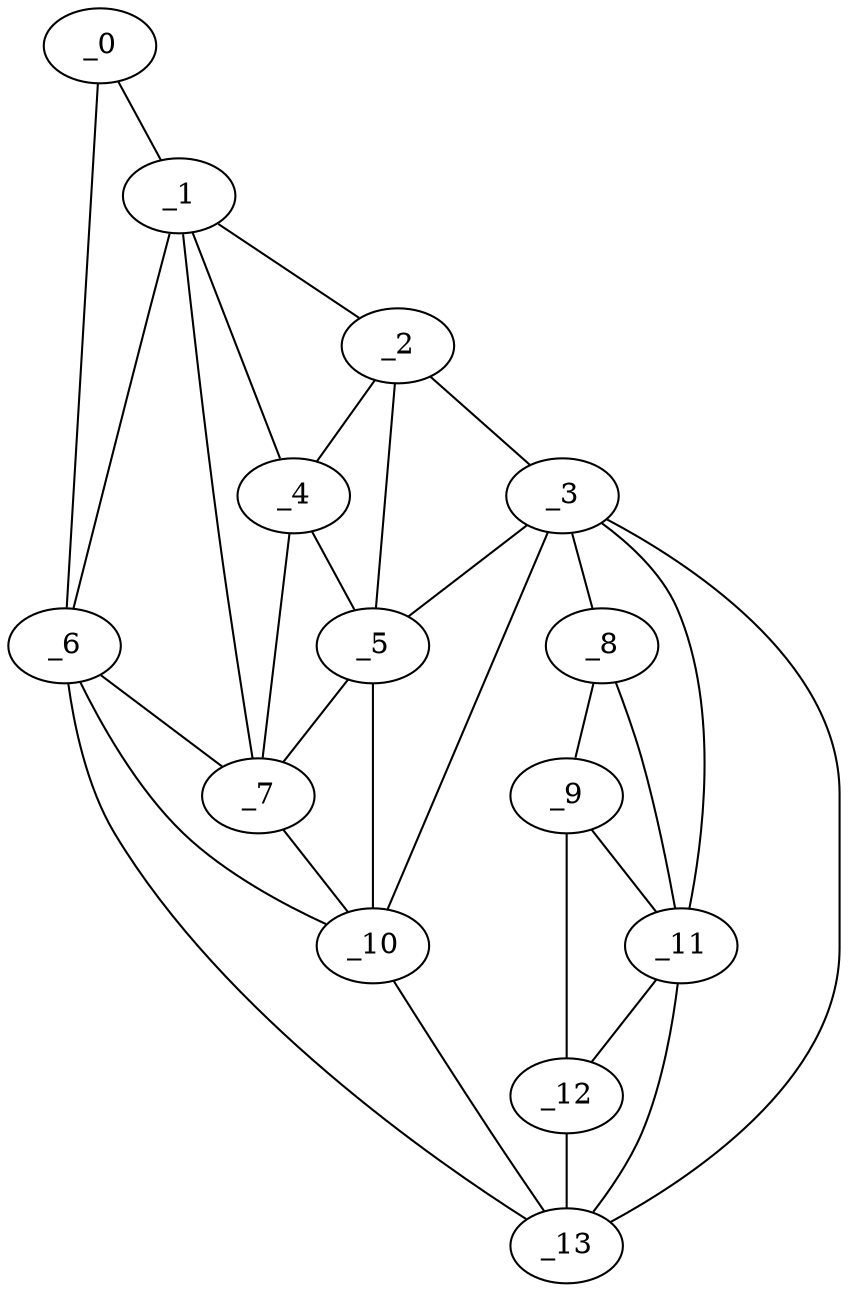 graph "obj99__105.gxl" {
	_0	 [x=36,
		y=8];
	_1	 [x=36,
		y=13];
	_0 -- _1	 [valence=1];
	_6	 [x=47,
		y=3];
	_0 -- _6	 [valence=1];
	_2	 [x=36,
		y=26];
	_1 -- _2	 [valence=1];
	_4	 [x=39,
		y=29];
	_1 -- _4	 [valence=1];
	_1 -- _6	 [valence=1];
	_7	 [x=62,
		y=13];
	_1 -- _7	 [valence=1];
	_3	 [x=36,
		y=70];
	_2 -- _3	 [valence=1];
	_2 -- _4	 [valence=2];
	_5	 [x=39,
		y=36];
	_2 -- _5	 [valence=1];
	_3 -- _5	 [valence=2];
	_8	 [x=70,
		y=121];
	_3 -- _8	 [valence=1];
	_10	 [x=82,
		y=14];
	_3 -- _10	 [valence=1];
	_11	 [x=83,
		y=113];
	_3 -- _11	 [valence=2];
	_13	 [x=96,
		y=16];
	_3 -- _13	 [valence=2];
	_4 -- _5	 [valence=1];
	_4 -- _7	 [valence=2];
	_5 -- _7	 [valence=2];
	_5 -- _10	 [valence=1];
	_6 -- _7	 [valence=2];
	_6 -- _10	 [valence=1];
	_6 -- _13	 [valence=1];
	_7 -- _10	 [valence=2];
	_9	 [x=79,
		y=121];
	_8 -- _9	 [valence=1];
	_8 -- _11	 [valence=2];
	_9 -- _11	 [valence=2];
	_12	 [x=95,
		y=117];
	_9 -- _12	 [valence=1];
	_10 -- _13	 [valence=2];
	_11 -- _12	 [valence=1];
	_11 -- _13	 [valence=2];
	_12 -- _13	 [valence=1];
}
